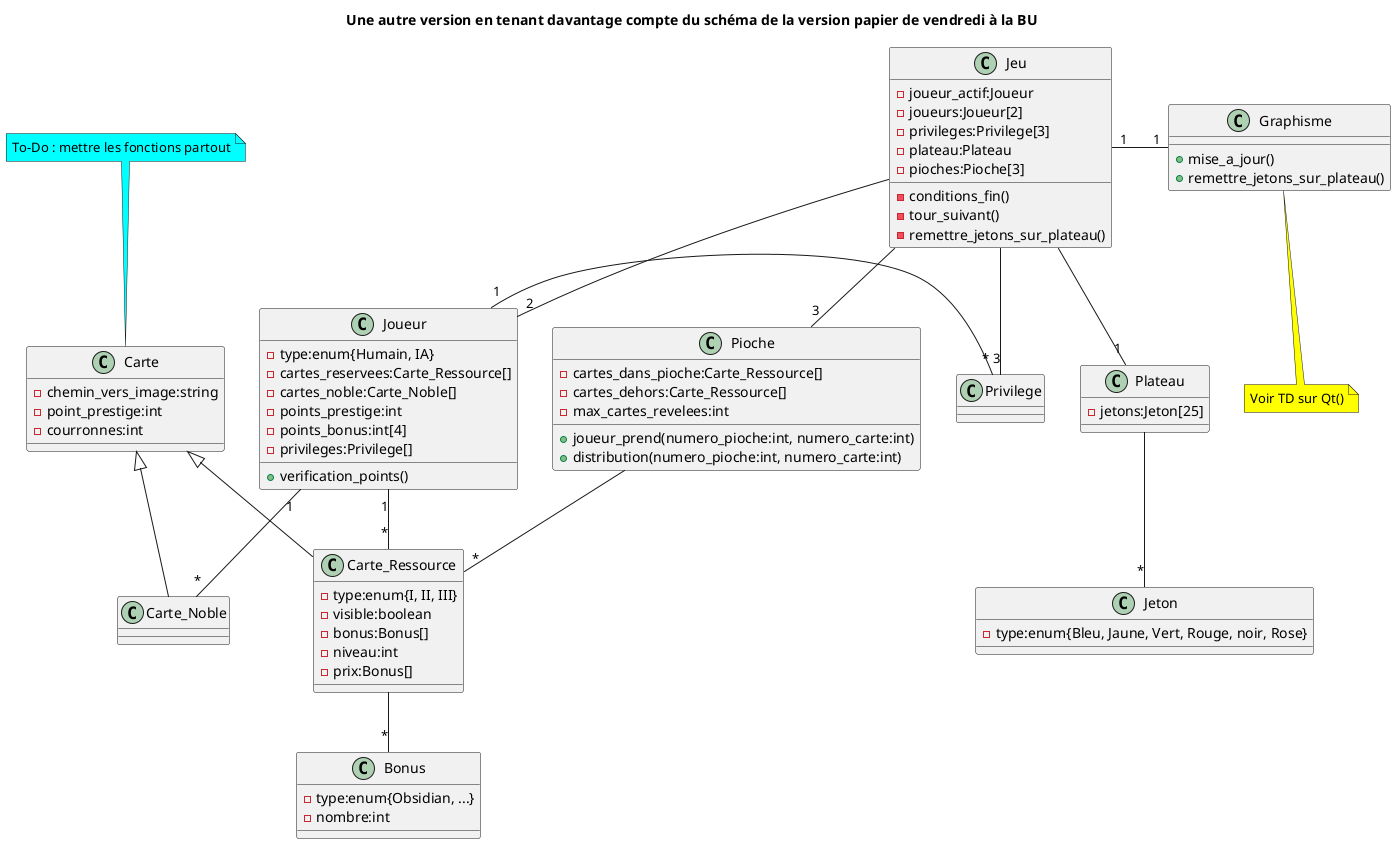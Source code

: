 @startuml
class Carte{
- chemin_vers_image:string
- point_prestige:int
- courronnes:int
}

class Joueur{
- type:enum{Humain, IA}
- cartes_reservees:Carte_Ressource[]
- cartes_noble:Carte_Noble[]
- points_prestige:int
- points_bonus:int[4]
- privileges:Privilege[]
+ verification_points()
}
class Jeton{
-type:enum{Bleu, Jaune, Vert, Rouge, noir, Rose}
}

class Bonus {
- type:enum{Obsidian, ...}
- nombre:int
}

class Carte_Ressource{
- type:enum{I, II, III}
- visible:boolean
- bonus:Bonus[]
- niveau:int
- prix:Bonus[]
}

class Carte_Noble {}

class Jeu {
- joueur_actif:Joueur
- joueurs:Joueur[2]
- privileges:Privilege[3]
- plateau:Plateau
- pioches:Pioche[3]
- conditions_fin()
- tour_suivant()
- remettre_jetons_sur_plateau()
}

class Privilege {}

class Plateau {
- jetons:Jeton[25]
}
class Pioche{
- cartes_dans_pioche:Carte_Ressource[]
- cartes_dehors:Carte_Ressource[]
- max_cartes_revelees:int
+ joueur_prend(numero_pioche:int, numero_carte:int)
+ distribution(numero_pioche:int, numero_carte:int)
}

class Graphisme {
+ mise_a_jour()
+ remettre_jetons_sur_plateau()
}

/'Héritage :'/
Carte <|-- Carte_Ressource
Carte <|-- Carte_Noble

/'Relation :'/
Joueur "1"-"*" Carte_Ressource
Joueur "1"-"*" Carte_Noble
Joueur "1"-"*"Privilege
Plateau --"*" Jeton
Pioche --"*" Carte_Ressource
Carte_Ressource --"*" Bonus
Jeu --"2" Joueur
Jeu --"1" Plateau
Jeu --"3" Pioche
Jeu --"3" Privilege
Jeu "1"-"1" Graphisme


title Une autre version en tenant davantage compte du schéma de la version papier de vendredi à la BU
note top of Carte #aqua: To-Do : mettre les fonctions partout
note bottom of Graphisme #yellow: Voir TD sur Qt()
@enduml